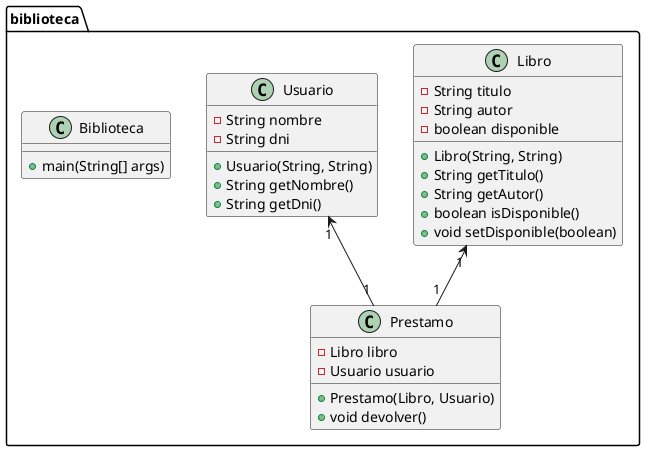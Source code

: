 @startuml
package biblioteca {
    class Libro {
        - String titulo
        - String autor
        - boolean disponible
        + Libro(String, String)
        + String getTitulo()
        + String getAutor()
        + boolean isDisponible()
        + void setDisponible(boolean)
    }

    class Usuario {
        - String nombre
        - String dni
        + Usuario(String, String)
        + String getNombre()
        + String getDni()
    }

    class Prestamo {
        - Libro libro
        - Usuario usuario
        + Prestamo(Libro, Usuario)
        + void devolver()
    }

    class Biblioteca {
        + main(String[] args)
    }

    Libro "1" <-- "1" Prestamo
    Usuario "1" <-- "1" Prestamo
}
@enduml